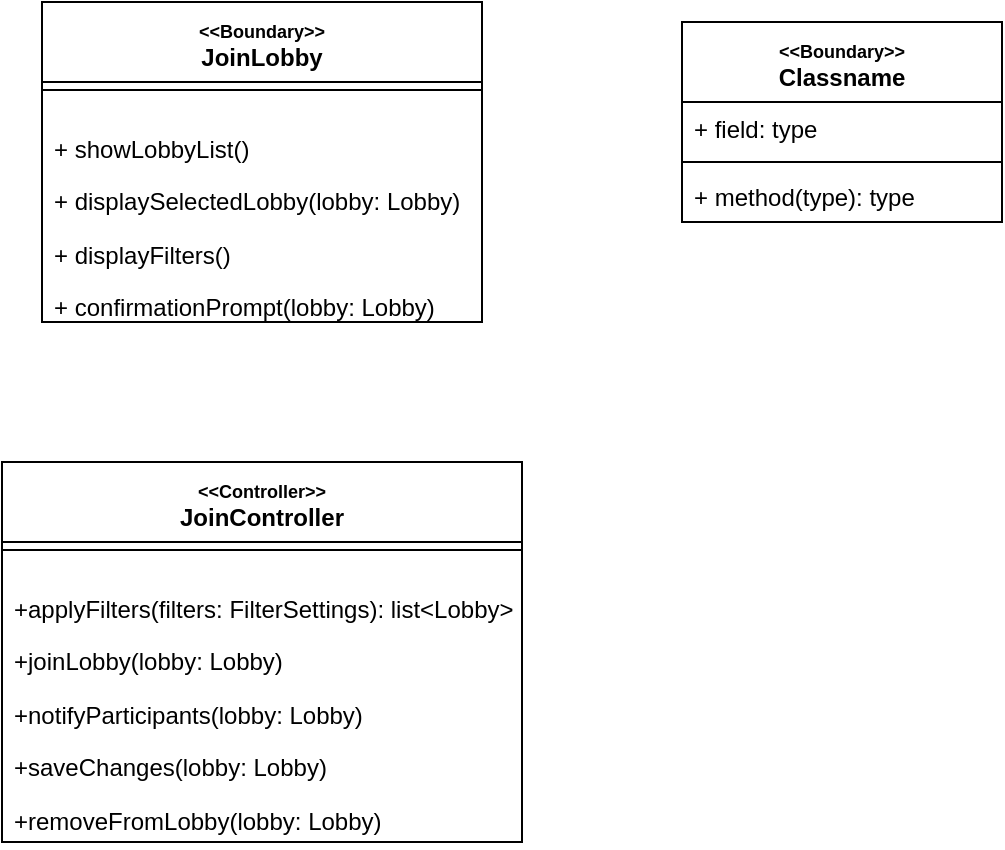 <mxfile version="25.0.3">
  <diagram name="Pagina-1" id="kLdD4Hqfa2oXCzpHfRV7">
    <mxGraphModel dx="1621" dy="492" grid="1" gridSize="10" guides="1" tooltips="1" connect="1" arrows="1" fold="1" page="1" pageScale="1" pageWidth="827" pageHeight="1169" math="0" shadow="0">
      <root>
        <mxCell id="0" />
        <mxCell id="1" parent="0" />
        <mxCell id="N_J6juqgfKEDQl2CNMBO-1" value="&lt;div&gt;&lt;font style=&quot;font-size: 9px;&quot;&gt;&amp;lt;&amp;lt;Boundary&amp;gt;&amp;gt;&lt;/font&gt;&lt;/div&gt;Classname" style="swimlane;fontStyle=1;align=center;verticalAlign=top;childLayout=stackLayout;horizontal=1;startSize=40;horizontalStack=0;resizeParent=1;resizeParentMax=0;resizeLast=0;collapsible=1;marginBottom=0;whiteSpace=wrap;html=1;" vertex="1" parent="1">
          <mxGeometry x="300" y="80" width="160" height="100" as="geometry" />
        </mxCell>
        <mxCell id="N_J6juqgfKEDQl2CNMBO-2" value="+ field: type" style="text;strokeColor=none;fillColor=none;align=left;verticalAlign=top;spacingLeft=4;spacingRight=4;overflow=hidden;rotatable=0;points=[[0,0.5],[1,0.5]];portConstraint=eastwest;whiteSpace=wrap;html=1;" vertex="1" parent="N_J6juqgfKEDQl2CNMBO-1">
          <mxGeometry y="40" width="160" height="26" as="geometry" />
        </mxCell>
        <mxCell id="N_J6juqgfKEDQl2CNMBO-3" value="" style="line;strokeWidth=1;fillColor=none;align=left;verticalAlign=middle;spacingTop=-1;spacingLeft=3;spacingRight=3;rotatable=0;labelPosition=right;points=[];portConstraint=eastwest;strokeColor=inherit;" vertex="1" parent="N_J6juqgfKEDQl2CNMBO-1">
          <mxGeometry y="66" width="160" height="8" as="geometry" />
        </mxCell>
        <mxCell id="N_J6juqgfKEDQl2CNMBO-4" value="+ method(type): type" style="text;strokeColor=none;fillColor=none;align=left;verticalAlign=top;spacingLeft=4;spacingRight=4;overflow=hidden;rotatable=0;points=[[0,0.5],[1,0.5]];portConstraint=eastwest;whiteSpace=wrap;html=1;" vertex="1" parent="N_J6juqgfKEDQl2CNMBO-1">
          <mxGeometry y="74" width="160" height="26" as="geometry" />
        </mxCell>
        <mxCell id="N_J6juqgfKEDQl2CNMBO-5" value="&lt;div&gt;&lt;font style=&quot;font-size: 9px;&quot;&gt;&amp;lt;&amp;lt;Boundary&amp;gt;&amp;gt;&lt;/font&gt;&lt;/div&gt;&lt;div&gt;&lt;strong style=&quot;background-color: initial;&quot;&gt;JoinLobby&lt;/strong&gt;&lt;/div&gt;" style="swimlane;fontStyle=1;align=center;verticalAlign=top;childLayout=stackLayout;horizontal=1;startSize=40;horizontalStack=0;resizeParent=1;resizeParentMax=0;resizeLast=0;collapsible=1;marginBottom=0;whiteSpace=wrap;html=1;" vertex="1" parent="1">
          <mxGeometry x="-20" y="70" width="220" height="160" as="geometry" />
        </mxCell>
        <mxCell id="N_J6juqgfKEDQl2CNMBO-7" value="" style="line;strokeWidth=1;fillColor=none;align=left;verticalAlign=middle;spacingTop=-1;spacingLeft=3;spacingRight=3;rotatable=0;labelPosition=right;points=[];portConstraint=eastwest;strokeColor=inherit;" vertex="1" parent="N_J6juqgfKEDQl2CNMBO-5">
          <mxGeometry y="40" width="220" height="8" as="geometry" />
        </mxCell>
        <mxCell id="N_J6juqgfKEDQl2CNMBO-8" value="&lt;p data-pm-slice=&quot;1 1 [&amp;quot;list&amp;quot;,{&amp;quot;spread&amp;quot;:false,&amp;quot;start&amp;quot;:35,&amp;quot;end&amp;quot;:392},&amp;quot;regular_list_item&amp;quot;,{&amp;quot;start&amp;quot;:35,&amp;quot;end&amp;quot;:392},&amp;quot;list&amp;quot;,{&amp;quot;spread&amp;quot;:false,&amp;quot;start&amp;quot;:62,&amp;quot;end&amp;quot;:392},&amp;quot;regular_list_item&amp;quot;,{&amp;quot;start&amp;quot;:62,&amp;quot;end&amp;quot;:143}]&quot;&gt;&lt;span style=&quot;background-color: initial;&quot;&gt;+ showLobbyList()&lt;/span&gt;&lt;/p&gt;&lt;p data-pm-slice=&quot;1 1 [&amp;quot;list&amp;quot;,{&amp;quot;spread&amp;quot;:false,&amp;quot;start&amp;quot;:35,&amp;quot;end&amp;quot;:392},&amp;quot;regular_list_item&amp;quot;,{&amp;quot;start&amp;quot;:35,&amp;quot;end&amp;quot;:392},&amp;quot;list&amp;quot;,{&amp;quot;spread&amp;quot;:false,&amp;quot;start&amp;quot;:62,&amp;quot;end&amp;quot;:392},&amp;quot;regular_list_item&amp;quot;,{&amp;quot;start&amp;quot;:62,&amp;quot;end&amp;quot;:143}]&quot;&gt;&lt;span style=&quot;background-color: initial;&quot;&gt;+ displaySelectedLobby(lobby: Lobby)&lt;/span&gt;&lt;/p&gt;&lt;p data-pm-slice=&quot;1 1 [&amp;quot;list&amp;quot;,{&amp;quot;spread&amp;quot;:false,&amp;quot;start&amp;quot;:35,&amp;quot;end&amp;quot;:392},&amp;quot;regular_list_item&amp;quot;,{&amp;quot;start&amp;quot;:35,&amp;quot;end&amp;quot;:392},&amp;quot;list&amp;quot;,{&amp;quot;spread&amp;quot;:false,&amp;quot;start&amp;quot;:62,&amp;quot;end&amp;quot;:392},&amp;quot;regular_list_item&amp;quot;,{&amp;quot;start&amp;quot;:146,&amp;quot;end&amp;quot;:229}]&quot;&gt;&lt;font face=&quot;Helvetica&quot;&gt;&lt;code&gt;&lt;/code&gt;&lt;/font&gt;&lt;/p&gt;&lt;p data-pm-slice=&quot;1 1 [&amp;quot;list&amp;quot;,{&amp;quot;spread&amp;quot;:false,&amp;quot;start&amp;quot;:35,&amp;quot;end&amp;quot;:392},&amp;quot;regular_list_item&amp;quot;,{&amp;quot;start&amp;quot;:35,&amp;quot;end&amp;quot;:392},&amp;quot;list&amp;quot;,{&amp;quot;spread&amp;quot;:false,&amp;quot;start&amp;quot;:62,&amp;quot;end&amp;quot;:392},&amp;quot;regular_list_item&amp;quot;,{&amp;quot;start&amp;quot;:232,&amp;quot;end&amp;quot;:301}]&quot;&gt;&lt;code&gt;&lt;font face=&quot;Helvetica&quot;&gt;+ displayFilters()&lt;/font&gt;&lt;/code&gt;&lt;/p&gt;&lt;p data-pm-slice=&quot;1 1 [&amp;quot;list&amp;quot;,{&amp;quot;spread&amp;quot;:false,&amp;quot;start&amp;quot;:35,&amp;quot;end&amp;quot;:392},&amp;quot;regular_list_item&amp;quot;,{&amp;quot;start&amp;quot;:35,&amp;quot;end&amp;quot;:392},&amp;quot;list&amp;quot;,{&amp;quot;spread&amp;quot;:false,&amp;quot;start&amp;quot;:62,&amp;quot;end&amp;quot;:392},&amp;quot;regular_list_item&amp;quot;,{&amp;quot;start&amp;quot;:232,&amp;quot;end&amp;quot;:301}]&quot;&gt;&lt;span style=&quot;background-color: initial;&quot;&gt;+ confirmationPrompt(lobby: Lobby)&lt;/span&gt;&lt;/p&gt;" style="text;strokeColor=none;fillColor=none;align=left;verticalAlign=top;spacingLeft=4;spacingRight=4;overflow=hidden;rotatable=0;points=[[0,0.5],[1,0.5]];portConstraint=eastwest;whiteSpace=wrap;html=1;" vertex="1" parent="N_J6juqgfKEDQl2CNMBO-5">
          <mxGeometry y="48" width="220" height="112" as="geometry" />
        </mxCell>
        <mxCell id="N_J6juqgfKEDQl2CNMBO-9" value="&lt;div&gt;&lt;font style=&quot;font-size: 9px;&quot;&gt;&amp;lt;&amp;lt;Controller&amp;gt;&amp;gt;&lt;/font&gt;&lt;/div&gt;JoinController" style="swimlane;fontStyle=1;align=center;verticalAlign=top;childLayout=stackLayout;horizontal=1;startSize=40;horizontalStack=0;resizeParent=1;resizeParentMax=0;resizeLast=0;collapsible=1;marginBottom=0;whiteSpace=wrap;html=1;" vertex="1" parent="1">
          <mxGeometry x="-40" y="300" width="260" height="190" as="geometry" />
        </mxCell>
        <mxCell id="N_J6juqgfKEDQl2CNMBO-11" value="" style="line;strokeWidth=1;fillColor=none;align=left;verticalAlign=middle;spacingTop=-1;spacingLeft=3;spacingRight=3;rotatable=0;labelPosition=right;points=[];portConstraint=eastwest;strokeColor=inherit;" vertex="1" parent="N_J6juqgfKEDQl2CNMBO-9">
          <mxGeometry y="40" width="260" height="8" as="geometry" />
        </mxCell>
        <mxCell id="N_J6juqgfKEDQl2CNMBO-12" value="&lt;p data-pm-slice=&quot;1 1 [&amp;quot;list&amp;quot;,{&amp;quot;spread&amp;quot;:false,&amp;quot;start&amp;quot;:410,&amp;quot;end&amp;quot;:916},&amp;quot;regular_list_item&amp;quot;,{&amp;quot;start&amp;quot;:410,&amp;quot;end&amp;quot;:916},&amp;quot;list&amp;quot;,{&amp;quot;spread&amp;quot;:false,&amp;quot;start&amp;quot;:438,&amp;quot;end&amp;quot;:916},&amp;quot;regular_list_item&amp;quot;,{&amp;quot;start&amp;quot;:438,&amp;quot;end&amp;quot;:546}]&quot;&gt;&lt;code&gt;&lt;font face=&quot;Helvetica&quot;&gt;+applyFilters(filters: FilterSettings): list&amp;lt;Lobby&amp;gt;&lt;/font&gt;&lt;/code&gt;&lt;/p&gt;&lt;p data-pm-slice=&quot;1 1 [&amp;quot;list&amp;quot;,{&amp;quot;spread&amp;quot;:false,&amp;quot;start&amp;quot;:410,&amp;quot;end&amp;quot;:916},&amp;quot;regular_list_item&amp;quot;,{&amp;quot;start&amp;quot;:410,&amp;quot;end&amp;quot;:916},&amp;quot;list&amp;quot;,{&amp;quot;spread&amp;quot;:false,&amp;quot;start&amp;quot;:438,&amp;quot;end&amp;quot;:916},&amp;quot;regular_list_item&amp;quot;,{&amp;quot;start&amp;quot;:438,&amp;quot;end&amp;quot;:546}]&quot;&gt;&lt;font face=&quot;Helvetica&quot;&gt;&lt;code&gt;&lt;/code&gt;&lt;/font&gt;&lt;/p&gt;&lt;p data-pm-slice=&quot;1 1 [&amp;quot;list&amp;quot;,{&amp;quot;spread&amp;quot;:false,&amp;quot;start&amp;quot;:410,&amp;quot;end&amp;quot;:916},&amp;quot;regular_list_item&amp;quot;,{&amp;quot;start&amp;quot;:410,&amp;quot;end&amp;quot;:916},&amp;quot;list&amp;quot;,{&amp;quot;spread&amp;quot;:false,&amp;quot;start&amp;quot;:438,&amp;quot;end&amp;quot;:916},&amp;quot;regular_list_item&amp;quot;,{&amp;quot;start&amp;quot;:549,&amp;quot;end&amp;quot;:634}]&quot;&gt;&lt;code&gt;&lt;font face=&quot;Helvetica&quot;&gt;+joinLobby(lobby: Lobby)&lt;/font&gt;&lt;/code&gt;&lt;/p&gt;&lt;p data-pm-slice=&quot;1 1 [&amp;quot;list&amp;quot;,{&amp;quot;spread&amp;quot;:false,&amp;quot;start&amp;quot;:410,&amp;quot;end&amp;quot;:916},&amp;quot;regular_list_item&amp;quot;,{&amp;quot;start&amp;quot;:410,&amp;quot;end&amp;quot;:916},&amp;quot;list&amp;quot;,{&amp;quot;spread&amp;quot;:false,&amp;quot;start&amp;quot;:438,&amp;quot;end&amp;quot;:916},&amp;quot;regular_list_item&amp;quot;,{&amp;quot;start&amp;quot;:549,&amp;quot;end&amp;quot;:634}]&quot;&gt;&lt;font face=&quot;Helvetica&quot;&gt;&lt;code&gt;&lt;/code&gt;&lt;/font&gt;&lt;/p&gt;&lt;p data-pm-slice=&quot;1 1 [&amp;quot;list&amp;quot;,{&amp;quot;spread&amp;quot;:false,&amp;quot;start&amp;quot;:410,&amp;quot;end&amp;quot;:916},&amp;quot;regular_list_item&amp;quot;,{&amp;quot;start&amp;quot;:410,&amp;quot;end&amp;quot;:916},&amp;quot;list&amp;quot;,{&amp;quot;spread&amp;quot;:false,&amp;quot;start&amp;quot;:438,&amp;quot;end&amp;quot;:916},&amp;quot;regular_list_item&amp;quot;,{&amp;quot;start&amp;quot;:637,&amp;quot;end&amp;quot;:740}]&quot;&gt;&lt;code&gt;&lt;font face=&quot;Helvetica&quot;&gt;+notifyParticipants(lobby: Lobby)&lt;/font&gt;&lt;/code&gt;&lt;/p&gt;&lt;p data-pm-slice=&quot;1 1 [&amp;quot;list&amp;quot;,{&amp;quot;spread&amp;quot;:false,&amp;quot;start&amp;quot;:410,&amp;quot;end&amp;quot;:916},&amp;quot;regular_list_item&amp;quot;,{&amp;quot;start&amp;quot;:410,&amp;quot;end&amp;quot;:916},&amp;quot;list&amp;quot;,{&amp;quot;spread&amp;quot;:false,&amp;quot;start&amp;quot;:438,&amp;quot;end&amp;quot;:916},&amp;quot;regular_list_item&amp;quot;,{&amp;quot;start&amp;quot;:637,&amp;quot;end&amp;quot;:740}]&quot;&gt;&lt;font face=&quot;Helvetica&quot;&gt;&lt;code&gt;&lt;/code&gt;&lt;/font&gt;&lt;/p&gt;&lt;p data-pm-slice=&quot;1 1 [&amp;quot;list&amp;quot;,{&amp;quot;spread&amp;quot;:false,&amp;quot;start&amp;quot;:410,&amp;quot;end&amp;quot;:916},&amp;quot;regular_list_item&amp;quot;,{&amp;quot;start&amp;quot;:410,&amp;quot;end&amp;quot;:916},&amp;quot;list&amp;quot;,{&amp;quot;spread&amp;quot;:false,&amp;quot;start&amp;quot;:438,&amp;quot;end&amp;quot;:916},&amp;quot;regular_list_item&amp;quot;,{&amp;quot;start&amp;quot;:743,&amp;quot;end&amp;quot;:834}]&quot;&gt;&lt;code&gt;&lt;font face=&quot;Helvetica&quot;&gt;+saveChanges(lobby: Lobby)&lt;/font&gt;&lt;/code&gt;&lt;/p&gt;&lt;p data-pm-slice=&quot;1 1 [&amp;quot;list&amp;quot;,{&amp;quot;spread&amp;quot;:false,&amp;quot;start&amp;quot;:410,&amp;quot;end&amp;quot;:916},&amp;quot;regular_list_item&amp;quot;,{&amp;quot;start&amp;quot;:410,&amp;quot;end&amp;quot;:916},&amp;quot;list&amp;quot;,{&amp;quot;spread&amp;quot;:false,&amp;quot;start&amp;quot;:438,&amp;quot;end&amp;quot;:916},&amp;quot;regular_list_item&amp;quot;,{&amp;quot;start&amp;quot;:743,&amp;quot;end&amp;quot;:834}]&quot;&gt;&lt;font face=&quot;Helvetica&quot;&gt;&lt;code&gt;&lt;/code&gt;&lt;/font&gt;&lt;/p&gt;&lt;p data-pm-slice=&quot;1 1 [&amp;quot;list&amp;quot;,{&amp;quot;spread&amp;quot;:false,&amp;quot;start&amp;quot;:410,&amp;quot;end&amp;quot;:916},&amp;quot;regular_list_item&amp;quot;,{&amp;quot;start&amp;quot;:410,&amp;quot;end&amp;quot;:916},&amp;quot;list&amp;quot;,{&amp;quot;spread&amp;quot;:false,&amp;quot;start&amp;quot;:438,&amp;quot;end&amp;quot;:916},&amp;quot;regular_list_item&amp;quot;,{&amp;quot;start&amp;quot;:837,&amp;quot;end&amp;quot;:916}]&quot;&gt;&lt;code&gt;&lt;font face=&quot;Helvetica&quot;&gt;+removeFromLobby(lobby: Lobby)&lt;/font&gt;&lt;/code&gt;&lt;/p&gt;" style="text;strokeColor=none;fillColor=none;align=left;verticalAlign=top;spacingLeft=4;spacingRight=4;overflow=hidden;rotatable=0;points=[[0,0.5],[1,0.5]];portConstraint=eastwest;whiteSpace=wrap;html=1;" vertex="1" parent="N_J6juqgfKEDQl2CNMBO-9">
          <mxGeometry y="48" width="260" height="142" as="geometry" />
        </mxCell>
      </root>
    </mxGraphModel>
  </diagram>
</mxfile>
